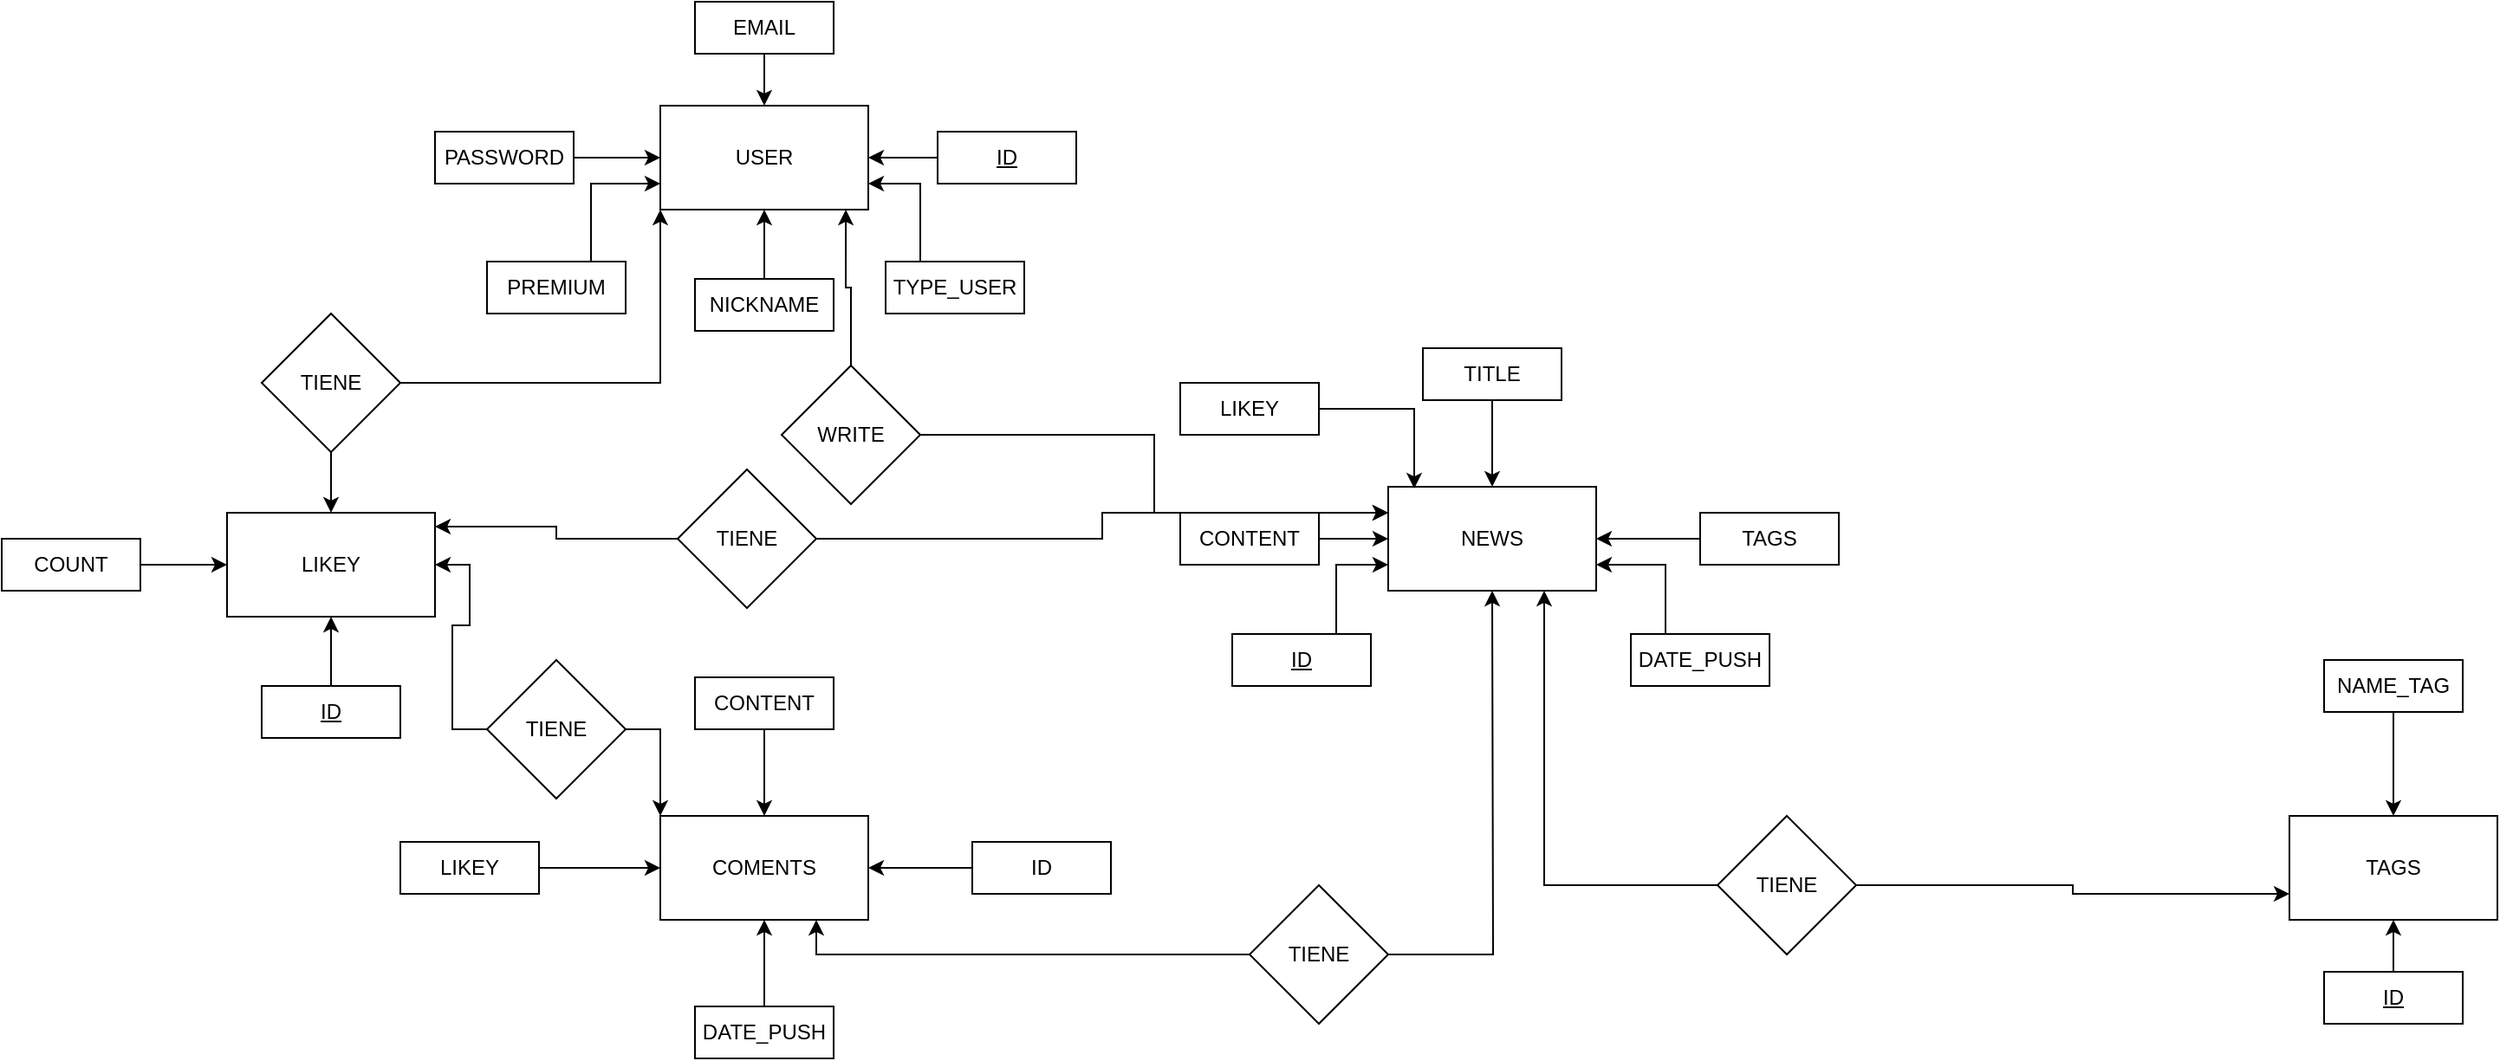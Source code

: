 <mxfile>
    <diagram id="yhc90L2GTYdnP2J1yWM_" name="ER">
        <mxGraphModel dx="1647" dy="1584" grid="1" gridSize="10" guides="1" tooltips="1" connect="1" arrows="1" fold="1" page="1" pageScale="1" pageWidth="827" pageHeight="1169" math="0" shadow="0">
            <root>
                <mxCell id="0"/>
                <mxCell id="1" parent="0"/>
                <mxCell id="2" value="NEWS" style="whiteSpace=wrap;html=1;" parent="1" vertex="1">
                    <mxGeometry x="360" y="190" width="120" height="60" as="geometry"/>
                </mxCell>
                <mxCell id="8" style="edgeStyle=orthogonalEdgeStyle;rounded=0;orthogonalLoop=1;jettySize=auto;html=1;entryX=0.5;entryY=0;entryDx=0;entryDy=0;" parent="1" source="3" target="2" edge="1">
                    <mxGeometry relative="1" as="geometry"/>
                </mxCell>
                <mxCell id="3" value="TITLE" style="whiteSpace=wrap;html=1;" parent="1" vertex="1">
                    <mxGeometry x="380" y="110" width="80" height="30" as="geometry"/>
                </mxCell>
                <mxCell id="6" style="edgeStyle=orthogonalEdgeStyle;rounded=0;orthogonalLoop=1;jettySize=auto;html=1;entryX=0;entryY=0.5;entryDx=0;entryDy=0;" parent="1" source="4" target="2" edge="1">
                    <mxGeometry relative="1" as="geometry"/>
                </mxCell>
                <mxCell id="4" value="CONTENT" style="whiteSpace=wrap;html=1;" parent="1" vertex="1">
                    <mxGeometry x="240" y="205" width="80" height="30" as="geometry"/>
                </mxCell>
                <mxCell id="7" style="edgeStyle=orthogonalEdgeStyle;rounded=0;orthogonalLoop=1;jettySize=auto;html=1;entryX=1;entryY=0.5;entryDx=0;entryDy=0;" parent="1" source="5" target="2" edge="1">
                    <mxGeometry relative="1" as="geometry"/>
                </mxCell>
                <mxCell id="5" value="TAGS" style="whiteSpace=wrap;html=1;" parent="1" vertex="1">
                    <mxGeometry x="540" y="205" width="80" height="30" as="geometry"/>
                </mxCell>
                <mxCell id="12" style="edgeStyle=orthogonalEdgeStyle;rounded=0;orthogonalLoop=1;jettySize=auto;html=1;entryX=1;entryY=0.75;entryDx=0;entryDy=0;exitX=0.25;exitY=0;exitDx=0;exitDy=0;" parent="1" source="11" target="2" edge="1">
                    <mxGeometry relative="1" as="geometry"/>
                </mxCell>
                <mxCell id="11" value="DATE_PUSH" style="whiteSpace=wrap;html=1;" parent="1" vertex="1">
                    <mxGeometry x="500" y="275" width="80" height="30" as="geometry"/>
                </mxCell>
                <mxCell id="14" style="edgeStyle=orthogonalEdgeStyle;rounded=0;orthogonalLoop=1;jettySize=auto;html=1;exitX=0.75;exitY=0;exitDx=0;exitDy=0;entryX=0;entryY=0.75;entryDx=0;entryDy=0;" parent="1" source="13" target="2" edge="1">
                    <mxGeometry relative="1" as="geometry"/>
                </mxCell>
                <mxCell id="13" value="ID" style="whiteSpace=wrap;html=1;fontStyle=4" parent="1" vertex="1">
                    <mxGeometry x="270" y="275" width="80" height="30" as="geometry"/>
                </mxCell>
                <mxCell id="15" value="USER" style="whiteSpace=wrap;html=1;" parent="1" vertex="1">
                    <mxGeometry x="-60" y="-30" width="120" height="60" as="geometry"/>
                </mxCell>
                <mxCell id="22" style="edgeStyle=orthogonalEdgeStyle;rounded=0;orthogonalLoop=1;jettySize=auto;html=1;" parent="1" source="16" target="15" edge="1">
                    <mxGeometry relative="1" as="geometry"/>
                </mxCell>
                <mxCell id="16" value="ID" style="whiteSpace=wrap;html=1;fontStyle=4" parent="1" vertex="1">
                    <mxGeometry x="100" y="-15" width="80" height="30" as="geometry"/>
                </mxCell>
                <mxCell id="24" style="edgeStyle=orthogonalEdgeStyle;rounded=0;orthogonalLoop=1;jettySize=auto;html=1;entryX=0.5;entryY=1;entryDx=0;entryDy=0;" parent="1" source="18" target="15" edge="1">
                    <mxGeometry relative="1" as="geometry"/>
                </mxCell>
                <mxCell id="18" value="NICKNAME" style="whiteSpace=wrap;html=1;" parent="1" vertex="1">
                    <mxGeometry x="-40" y="70" width="80" height="30" as="geometry"/>
                </mxCell>
                <mxCell id="21" style="edgeStyle=orthogonalEdgeStyle;rounded=0;orthogonalLoop=1;jettySize=auto;html=1;entryX=0;entryY=0.5;entryDx=0;entryDy=0;" parent="1" source="19" target="15" edge="1">
                    <mxGeometry relative="1" as="geometry"/>
                </mxCell>
                <mxCell id="19" value="PASSWORD" style="whiteSpace=wrap;html=1;" parent="1" vertex="1">
                    <mxGeometry x="-190" y="-15" width="80" height="30" as="geometry"/>
                </mxCell>
                <mxCell id="23" style="edgeStyle=orthogonalEdgeStyle;rounded=0;orthogonalLoop=1;jettySize=auto;html=1;" parent="1" source="20" target="15" edge="1">
                    <mxGeometry relative="1" as="geometry"/>
                </mxCell>
                <mxCell id="20" value="EMAIL" style="whiteSpace=wrap;html=1;" parent="1" vertex="1">
                    <mxGeometry x="-40" y="-90" width="80" height="30" as="geometry"/>
                </mxCell>
                <mxCell id="28" style="edgeStyle=orthogonalEdgeStyle;rounded=0;orthogonalLoop=1;jettySize=auto;html=1;entryX=1;entryY=0.75;entryDx=0;entryDy=0;exitX=0.25;exitY=0;exitDx=0;exitDy=0;" parent="1" source="25" target="15" edge="1">
                    <mxGeometry relative="1" as="geometry"/>
                </mxCell>
                <mxCell id="25" value="TYPE_USER" style="whiteSpace=wrap;html=1;fontStyle=0" parent="1" vertex="1">
                    <mxGeometry x="70" y="60" width="80" height="30" as="geometry"/>
                </mxCell>
                <mxCell id="27" style="edgeStyle=orthogonalEdgeStyle;rounded=0;orthogonalLoop=1;jettySize=auto;html=1;entryX=0;entryY=0.75;entryDx=0;entryDy=0;exitX=0.75;exitY=0;exitDx=0;exitDy=0;" parent="1" source="26" target="15" edge="1">
                    <mxGeometry relative="1" as="geometry"/>
                </mxCell>
                <mxCell id="26" value="PREMIUM" style="whiteSpace=wrap;html=1;fontStyle=0" parent="1" vertex="1">
                    <mxGeometry x="-160" y="60" width="80" height="30" as="geometry"/>
                </mxCell>
                <mxCell id="29" value="COMENTS" style="whiteSpace=wrap;html=1;" parent="1" vertex="1">
                    <mxGeometry x="-60" y="380" width="120" height="60" as="geometry"/>
                </mxCell>
                <mxCell id="37" style="edgeStyle=orthogonalEdgeStyle;rounded=0;orthogonalLoop=1;jettySize=auto;html=1;entryX=0.5;entryY=0;entryDx=0;entryDy=0;" parent="1" source="30" target="29" edge="1">
                    <mxGeometry relative="1" as="geometry"/>
                </mxCell>
                <mxCell id="30" value="CONTENT" style="whiteSpace=wrap;html=1;" parent="1" vertex="1">
                    <mxGeometry x="-40" y="300" width="80" height="30" as="geometry"/>
                </mxCell>
                <mxCell id="32" style="edgeStyle=orthogonalEdgeStyle;rounded=0;orthogonalLoop=1;jettySize=auto;html=1;" parent="1" source="31" target="29" edge="1">
                    <mxGeometry relative="1" as="geometry"/>
                </mxCell>
                <mxCell id="31" value="ID" style="whiteSpace=wrap;html=1;" parent="1" vertex="1">
                    <mxGeometry x="120" y="395" width="80" height="30" as="geometry"/>
                </mxCell>
                <mxCell id="34" style="edgeStyle=orthogonalEdgeStyle;rounded=0;orthogonalLoop=1;jettySize=auto;html=1;entryX=0;entryY=0.5;entryDx=0;entryDy=0;" parent="1" source="33" target="29" edge="1">
                    <mxGeometry relative="1" as="geometry"/>
                </mxCell>
                <mxCell id="33" value="LIKEY" style="whiteSpace=wrap;html=1;" parent="1" vertex="1">
                    <mxGeometry x="-210" y="395" width="80" height="30" as="geometry"/>
                </mxCell>
                <mxCell id="36" style="edgeStyle=orthogonalEdgeStyle;rounded=0;orthogonalLoop=1;jettySize=auto;html=1;" parent="1" source="35" target="29" edge="1">
                    <mxGeometry relative="1" as="geometry"/>
                </mxCell>
                <mxCell id="35" value="DATE_PUSH" style="whiteSpace=wrap;html=1;" parent="1" vertex="1">
                    <mxGeometry x="-40" y="490" width="80" height="30" as="geometry"/>
                </mxCell>
                <mxCell id="97" style="edgeStyle=orthogonalEdgeStyle;rounded=0;orthogonalLoop=1;jettySize=auto;html=1;entryX=0.125;entryY=0.017;entryDx=0;entryDy=0;entryPerimeter=0;" parent="1" source="94" target="2" edge="1">
                    <mxGeometry relative="1" as="geometry"/>
                </mxCell>
                <mxCell id="94" value="LIKEY" style="whiteSpace=wrap;html=1;" parent="1" vertex="1">
                    <mxGeometry x="240" y="130" width="80" height="30" as="geometry"/>
                </mxCell>
                <mxCell id="98" value="LIKEY" style="whiteSpace=wrap;html=1;" parent="1" vertex="1">
                    <mxGeometry x="-310" y="205" width="120" height="60" as="geometry"/>
                </mxCell>
                <mxCell id="qm84VQ6E1V5qBoJsZY88-99" style="edgeStyle=orthogonalEdgeStyle;rounded=0;orthogonalLoop=1;jettySize=auto;html=1;entryX=0;entryY=0.5;entryDx=0;entryDy=0;" parent="1" source="qm84VQ6E1V5qBoJsZY88-98" target="98" edge="1">
                    <mxGeometry relative="1" as="geometry"/>
                </mxCell>
                <mxCell id="qm84VQ6E1V5qBoJsZY88-98" value="COUNT" style="whiteSpace=wrap;html=1;" parent="1" vertex="1">
                    <mxGeometry x="-440" y="220" width="80" height="30" as="geometry"/>
                </mxCell>
                <mxCell id="qm84VQ6E1V5qBoJsZY88-101" style="edgeStyle=orthogonalEdgeStyle;rounded=0;orthogonalLoop=1;jettySize=auto;html=1;entryX=0.5;entryY=1;entryDx=0;entryDy=0;" parent="1" source="qm84VQ6E1V5qBoJsZY88-100" target="98" edge="1">
                    <mxGeometry relative="1" as="geometry"/>
                </mxCell>
                <mxCell id="qm84VQ6E1V5qBoJsZY88-100" value="ID" style="whiteSpace=wrap;html=1;fontStyle=4" parent="1" vertex="1">
                    <mxGeometry x="-290" y="305" width="80" height="30" as="geometry"/>
                </mxCell>
                <mxCell id="qm84VQ6E1V5qBoJsZY88-103" style="edgeStyle=orthogonalEdgeStyle;rounded=0;orthogonalLoop=1;jettySize=auto;html=1;entryX=1;entryY=0.5;entryDx=0;entryDy=0;" parent="1" source="qm84VQ6E1V5qBoJsZY88-102" target="98" edge="1">
                    <mxGeometry relative="1" as="geometry"/>
                </mxCell>
                <mxCell id="qm84VQ6E1V5qBoJsZY88-104" style="edgeStyle=orthogonalEdgeStyle;rounded=0;orthogonalLoop=1;jettySize=auto;html=1;entryX=0;entryY=0;entryDx=0;entryDy=0;" parent="1" source="qm84VQ6E1V5qBoJsZY88-102" target="29" edge="1">
                    <mxGeometry relative="1" as="geometry"/>
                </mxCell>
                <mxCell id="qm84VQ6E1V5qBoJsZY88-102" value="TIENE" style="rhombus;whiteSpace=wrap;html=1;" parent="1" vertex="1">
                    <mxGeometry x="-160" y="290" width="80" height="80" as="geometry"/>
                </mxCell>
                <mxCell id="qm84VQ6E1V5qBoJsZY88-107" style="edgeStyle=orthogonalEdgeStyle;rounded=0;orthogonalLoop=1;jettySize=auto;html=1;entryX=0.892;entryY=1;entryDx=0;entryDy=0;entryPerimeter=0;" parent="1" source="qm84VQ6E1V5qBoJsZY88-106" target="15" edge="1">
                    <mxGeometry relative="1" as="geometry"/>
                </mxCell>
                <mxCell id="qm84VQ6E1V5qBoJsZY88-108" style="edgeStyle=orthogonalEdgeStyle;rounded=0;orthogonalLoop=1;jettySize=auto;html=1;entryX=0;entryY=0.25;entryDx=0;entryDy=0;" parent="1" source="qm84VQ6E1V5qBoJsZY88-106" target="2" edge="1">
                    <mxGeometry relative="1" as="geometry"/>
                </mxCell>
                <mxCell id="qm84VQ6E1V5qBoJsZY88-106" value="WRITE" style="rhombus;whiteSpace=wrap;html=1;" parent="1" vertex="1">
                    <mxGeometry x="10" y="120" width="80" height="80" as="geometry"/>
                </mxCell>
                <mxCell id="qm84VQ6E1V5qBoJsZY88-109" value="TAGS" style="whiteSpace=wrap;html=1;" parent="1" vertex="1">
                    <mxGeometry x="880" y="380" width="120" height="60" as="geometry"/>
                </mxCell>
                <mxCell id="qm84VQ6E1V5qBoJsZY88-113" style="edgeStyle=orthogonalEdgeStyle;rounded=0;orthogonalLoop=1;jettySize=auto;html=1;entryX=0.5;entryY=0;entryDx=0;entryDy=0;" parent="1" source="qm84VQ6E1V5qBoJsZY88-110" target="qm84VQ6E1V5qBoJsZY88-109" edge="1">
                    <mxGeometry relative="1" as="geometry"/>
                </mxCell>
                <mxCell id="qm84VQ6E1V5qBoJsZY88-110" value="NAME_TAG" style="whiteSpace=wrap;html=1;" parent="1" vertex="1">
                    <mxGeometry x="900" y="290" width="80" height="30" as="geometry"/>
                </mxCell>
                <mxCell id="qm84VQ6E1V5qBoJsZY88-112" style="edgeStyle=orthogonalEdgeStyle;rounded=0;orthogonalLoop=1;jettySize=auto;html=1;" parent="1" source="qm84VQ6E1V5qBoJsZY88-111" target="qm84VQ6E1V5qBoJsZY88-109" edge="1">
                    <mxGeometry relative="1" as="geometry"/>
                </mxCell>
                <mxCell id="qm84VQ6E1V5qBoJsZY88-111" value="ID" style="whiteSpace=wrap;html=1;fontStyle=4" parent="1" vertex="1">
                    <mxGeometry x="900" y="470" width="80" height="30" as="geometry"/>
                </mxCell>
                <mxCell id="qm84VQ6E1V5qBoJsZY88-116" style="edgeStyle=orthogonalEdgeStyle;rounded=0;orthogonalLoop=1;jettySize=auto;html=1;entryX=0;entryY=0.75;entryDx=0;entryDy=0;" parent="1" source="qm84VQ6E1V5qBoJsZY88-115" target="qm84VQ6E1V5qBoJsZY88-109" edge="1">
                    <mxGeometry relative="1" as="geometry"/>
                </mxCell>
                <mxCell id="qm84VQ6E1V5qBoJsZY88-117" style="edgeStyle=orthogonalEdgeStyle;rounded=0;orthogonalLoop=1;jettySize=auto;html=1;entryX=0.75;entryY=1;entryDx=0;entryDy=0;" parent="1" source="qm84VQ6E1V5qBoJsZY88-115" target="2" edge="1">
                    <mxGeometry relative="1" as="geometry">
                        <mxPoint x="430" y="240" as="targetPoint"/>
                    </mxGeometry>
                </mxCell>
                <mxCell id="qm84VQ6E1V5qBoJsZY88-115" value="TIENE" style="rhombus;whiteSpace=wrap;html=1;" parent="1" vertex="1">
                    <mxGeometry x="550" y="380" width="80" height="80" as="geometry"/>
                </mxCell>
                <mxCell id="qm84VQ6E1V5qBoJsZY88-119" style="edgeStyle=orthogonalEdgeStyle;rounded=0;orthogonalLoop=1;jettySize=auto;html=1;entryX=0.75;entryY=1;entryDx=0;entryDy=0;" parent="1" source="qm84VQ6E1V5qBoJsZY88-118" target="29" edge="1">
                    <mxGeometry relative="1" as="geometry"/>
                </mxCell>
                <mxCell id="qm84VQ6E1V5qBoJsZY88-120" style="edgeStyle=orthogonalEdgeStyle;rounded=0;orthogonalLoop=1;jettySize=auto;html=1;" parent="1" source="qm84VQ6E1V5qBoJsZY88-118" edge="1">
                    <mxGeometry relative="1" as="geometry">
                        <mxPoint x="420" y="250" as="targetPoint"/>
                    </mxGeometry>
                </mxCell>
                <mxCell id="qm84VQ6E1V5qBoJsZY88-118" value="TIENE" style="rhombus;whiteSpace=wrap;html=1;" parent="1" vertex="1">
                    <mxGeometry x="280" y="420" width="80" height="80" as="geometry"/>
                </mxCell>
                <mxCell id="qm84VQ6E1V5qBoJsZY88-124" style="edgeStyle=orthogonalEdgeStyle;rounded=0;orthogonalLoop=1;jettySize=auto;html=1;entryX=1;entryY=0.133;entryDx=0;entryDy=0;entryPerimeter=0;" parent="1" source="qm84VQ6E1V5qBoJsZY88-122" target="98" edge="1">
                    <mxGeometry relative="1" as="geometry"/>
                </mxCell>
                <mxCell id="qm84VQ6E1V5qBoJsZY88-125" style="edgeStyle=orthogonalEdgeStyle;rounded=0;orthogonalLoop=1;jettySize=auto;html=1;entryX=0;entryY=0.25;entryDx=0;entryDy=0;" parent="1" source="qm84VQ6E1V5qBoJsZY88-122" target="2" edge="1">
                    <mxGeometry relative="1" as="geometry"/>
                </mxCell>
                <mxCell id="qm84VQ6E1V5qBoJsZY88-122" value="TIENE" style="rhombus;whiteSpace=wrap;html=1;" parent="1" vertex="1">
                    <mxGeometry x="-50" y="180" width="80" height="80" as="geometry"/>
                </mxCell>
                <mxCell id="100" style="edgeStyle=orthogonalEdgeStyle;rounded=0;orthogonalLoop=1;jettySize=auto;html=1;entryX=0;entryY=1;entryDx=0;entryDy=0;" edge="1" parent="1" source="99" target="15">
                    <mxGeometry relative="1" as="geometry"/>
                </mxCell>
                <mxCell id="101" style="edgeStyle=orthogonalEdgeStyle;rounded=0;orthogonalLoop=1;jettySize=auto;html=1;" edge="1" parent="1" source="99" target="98">
                    <mxGeometry relative="1" as="geometry"/>
                </mxCell>
                <mxCell id="99" value="TIENE" style="rhombus;whiteSpace=wrap;html=1;" vertex="1" parent="1">
                    <mxGeometry x="-290" y="90" width="80" height="80" as="geometry"/>
                </mxCell>
            </root>
        </mxGraphModel>
    </diagram>
    <diagram id="ZZ1uJEQ9J8bM9eJgtkn4" name="FISICO">
        <mxGraphModel dx="820" dy="415" grid="1" gridSize="10" guides="1" tooltips="1" connect="1" arrows="1" fold="1" page="1" pageScale="1" pageWidth="827" pageHeight="1169" math="0" shadow="0">
            <root>
                <mxCell id="Qc9YcRfktTb7pwFlO9FD-0"/>
                <mxCell id="Qc9YcRfktTb7pwFlO9FD-1" parent="Qc9YcRfktTb7pwFlO9FD-0"/>
                <mxCell id="acm8UD5fFb0Railk5XZh-0" value="NEWS" style="shape=table;startSize=30;container=1;collapsible=1;childLayout=tableLayout;fixedRows=1;rowLines=0;fontStyle=1;align=center;resizeLast=1;" vertex="1" parent="Qc9YcRfktTb7pwFlO9FD-1">
                    <mxGeometry x="630" y="370" width="410" height="230" as="geometry"/>
                </mxCell>
                <mxCell id="acm8UD5fFb0Railk5XZh-1" value="" style="shape=partialRectangle;collapsible=0;dropTarget=0;pointerEvents=0;fillColor=none;top=0;left=0;bottom=1;right=0;points=[[0,0.5],[1,0.5]];portConstraint=eastwest;" vertex="1" parent="acm8UD5fFb0Railk5XZh-0">
                    <mxGeometry y="30" width="410" height="30" as="geometry"/>
                </mxCell>
                <mxCell id="acm8UD5fFb0Railk5XZh-2" value="INTEGER PK" style="shape=partialRectangle;connectable=0;fillColor=none;top=0;left=0;bottom=0;right=0;fontStyle=1;overflow=hidden;" vertex="1" parent="acm8UD5fFb0Railk5XZh-1">
                    <mxGeometry width="270" height="30" as="geometry"/>
                </mxCell>
                <mxCell id="acm8UD5fFb0Railk5XZh-3" value="UniqueID" style="shape=partialRectangle;connectable=0;fillColor=none;top=0;left=0;bottom=0;right=0;align=left;spacingLeft=6;fontStyle=5;overflow=hidden;" vertex="1" parent="acm8UD5fFb0Railk5XZh-1">
                    <mxGeometry x="270" width="140" height="30" as="geometry"/>
                </mxCell>
                <mxCell id="acm8UD5fFb0Railk5XZh-4" value="" style="shape=partialRectangle;collapsible=0;dropTarget=0;pointerEvents=0;fillColor=none;top=0;left=0;bottom=0;right=0;points=[[0,0.5],[1,0.5]];portConstraint=eastwest;" vertex="1" parent="acm8UD5fFb0Railk5XZh-0">
                    <mxGeometry y="60" width="410" height="30" as="geometry"/>
                </mxCell>
                <mxCell id="acm8UD5fFb0Railk5XZh-5" value="VARCHAR(150) NN" style="shape=partialRectangle;connectable=0;fillColor=none;top=0;left=0;bottom=0;right=0;editable=1;overflow=hidden;" vertex="1" parent="acm8UD5fFb0Railk5XZh-4">
                    <mxGeometry width="270" height="30" as="geometry"/>
                </mxCell>
                <mxCell id="acm8UD5fFb0Railk5XZh-6" value="TITLE" style="shape=partialRectangle;connectable=0;fillColor=none;top=0;left=0;bottom=0;right=0;align=left;spacingLeft=6;overflow=hidden;" vertex="1" parent="acm8UD5fFb0Railk5XZh-4">
                    <mxGeometry x="270" width="140" height="30" as="geometry"/>
                </mxCell>
                <mxCell id="acm8UD5fFb0Railk5XZh-7" value="" style="shape=partialRectangle;collapsible=0;dropTarget=0;pointerEvents=0;fillColor=none;top=0;left=0;bottom=0;right=0;points=[[0,0.5],[1,0.5]];portConstraint=eastwest;" vertex="1" parent="acm8UD5fFb0Railk5XZh-0">
                    <mxGeometry y="90" width="410" height="30" as="geometry"/>
                </mxCell>
                <mxCell id="acm8UD5fFb0Railk5XZh-8" value="TIMESTAMP" style="shape=partialRectangle;connectable=0;fillColor=none;top=0;left=0;bottom=0;right=0;editable=1;overflow=hidden;" vertex="1" parent="acm8UD5fFb0Railk5XZh-7">
                    <mxGeometry width="270" height="30" as="geometry"/>
                </mxCell>
                <mxCell id="acm8UD5fFb0Railk5XZh-9" value="DATA_PUSH" style="shape=partialRectangle;connectable=0;fillColor=none;top=0;left=0;bottom=0;right=0;align=left;spacingLeft=6;overflow=hidden;" vertex="1" parent="acm8UD5fFb0Railk5XZh-7">
                    <mxGeometry x="270" width="140" height="30" as="geometry"/>
                </mxCell>
                <mxCell id="acm8UD5fFb0Railk5XZh-10" value="" style="shape=partialRectangle;collapsible=0;dropTarget=0;pointerEvents=0;fillColor=none;top=0;left=0;bottom=0;right=0;points=[[0,0.5],[1,0.5]];portConstraint=eastwest;" vertex="1" parent="acm8UD5fFb0Railk5XZh-0">
                    <mxGeometry y="120" width="410" height="30" as="geometry"/>
                </mxCell>
                <mxCell id="acm8UD5fFb0Railk5XZh-11" value="TEXT NN" style="shape=partialRectangle;connectable=0;fillColor=none;top=0;left=0;bottom=0;right=0;editable=1;overflow=hidden;" vertex="1" parent="acm8UD5fFb0Railk5XZh-10">
                    <mxGeometry width="270" height="30" as="geometry"/>
                </mxCell>
                <mxCell id="acm8UD5fFb0Railk5XZh-12" value="CONTENT" style="shape=partialRectangle;connectable=0;fillColor=none;top=0;left=0;bottom=0;right=0;align=left;spacingLeft=6;overflow=hidden;" vertex="1" parent="acm8UD5fFb0Railk5XZh-10">
                    <mxGeometry x="270" width="140" height="30" as="geometry"/>
                </mxCell>
                <mxCell id="acm8UD5fFb0Railk5XZh-16" value="" style="shape=partialRectangle;collapsible=0;dropTarget=0;pointerEvents=0;fillColor=none;top=0;left=0;bottom=0;right=0;points=[[0,0.5],[1,0.5]];portConstraint=eastwest;" vertex="1" parent="acm8UD5fFb0Railk5XZh-0">
                    <mxGeometry y="150" width="410" height="30" as="geometry"/>
                </mxCell>
                <mxCell id="acm8UD5fFb0Railk5XZh-17" value="INTEGER FK" style="shape=partialRectangle;connectable=0;fillColor=none;top=0;left=0;bottom=0;right=0;editable=1;overflow=hidden;" vertex="1" parent="acm8UD5fFb0Railk5XZh-16">
                    <mxGeometry width="270" height="30" as="geometry"/>
                </mxCell>
                <mxCell id="acm8UD5fFb0Railk5XZh-18" value="USER_ID" style="shape=partialRectangle;connectable=0;fillColor=none;top=0;left=0;bottom=0;right=0;align=left;spacingLeft=6;overflow=hidden;" vertex="1" parent="acm8UD5fFb0Railk5XZh-16">
                    <mxGeometry x="270" width="140" height="30" as="geometry"/>
                </mxCell>
                <mxCell id="acm8UD5fFb0Railk5XZh-19" value="" style="shape=partialRectangle;collapsible=0;dropTarget=0;pointerEvents=0;fillColor=none;top=0;left=0;bottom=0;right=0;points=[[0,0.5],[1,0.5]];portConstraint=eastwest;" vertex="1" parent="acm8UD5fFb0Railk5XZh-0">
                    <mxGeometry y="180" width="410" height="30" as="geometry"/>
                </mxCell>
                <mxCell id="acm8UD5fFb0Railk5XZh-20" value="INTEGER FK" style="shape=partialRectangle;connectable=0;fillColor=none;top=0;left=0;bottom=0;right=0;editable=1;overflow=hidden;" vertex="1" parent="acm8UD5fFb0Railk5XZh-19">
                    <mxGeometry width="270" height="30" as="geometry"/>
                </mxCell>
                <mxCell id="acm8UD5fFb0Railk5XZh-21" value="CATEGORY_ID" style="shape=partialRectangle;connectable=0;fillColor=none;top=0;left=0;bottom=0;right=0;align=left;spacingLeft=6;overflow=hidden;" vertex="1" parent="acm8UD5fFb0Railk5XZh-19">
                    <mxGeometry x="270" width="140" height="30" as="geometry"/>
                </mxCell>
                <mxCell id="acm8UD5fFb0Railk5XZh-22" value="User" style="shape=table;startSize=30;container=1;collapsible=1;childLayout=tableLayout;fixedRows=1;rowLines=0;fontStyle=1;align=center;resizeLast=1;" vertex="1" parent="Qc9YcRfktTb7pwFlO9FD-1">
                    <mxGeometry x="30" y="10" width="340" height="200" as="geometry"/>
                </mxCell>
                <mxCell id="acm8UD5fFb0Railk5XZh-23" value="" style="shape=partialRectangle;collapsible=0;dropTarget=0;pointerEvents=0;fillColor=none;top=0;left=0;bottom=1;right=0;points=[[0,0.5],[1,0.5]];portConstraint=eastwest;" vertex="1" parent="acm8UD5fFb0Railk5XZh-22">
                    <mxGeometry y="30" width="340" height="30" as="geometry"/>
                </mxCell>
                <mxCell id="acm8UD5fFb0Railk5XZh-24" value="INTEGER PK" style="shape=partialRectangle;connectable=0;fillColor=none;top=0;left=0;bottom=0;right=0;fontStyle=1;overflow=hidden;" vertex="1" parent="acm8UD5fFb0Railk5XZh-23">
                    <mxGeometry width="180" height="30" as="geometry"/>
                </mxCell>
                <mxCell id="acm8UD5fFb0Railk5XZh-25" value="UniqueID" style="shape=partialRectangle;connectable=0;fillColor=none;top=0;left=0;bottom=0;right=0;align=left;spacingLeft=6;fontStyle=5;overflow=hidden;" vertex="1" parent="acm8UD5fFb0Railk5XZh-23">
                    <mxGeometry x="180" width="160" height="30" as="geometry"/>
                </mxCell>
                <mxCell id="acm8UD5fFb0Railk5XZh-26" value="" style="shape=partialRectangle;collapsible=0;dropTarget=0;pointerEvents=0;fillColor=none;top=0;left=0;bottom=0;right=0;points=[[0,0.5],[1,0.5]];portConstraint=eastwest;" vertex="1" parent="acm8UD5fFb0Railk5XZh-22">
                    <mxGeometry y="60" width="340" height="30" as="geometry"/>
                </mxCell>
                <mxCell id="acm8UD5fFb0Railk5XZh-27" value="VARCHAR(30) NN" style="shape=partialRectangle;connectable=0;fillColor=none;top=0;left=0;bottom=0;right=0;editable=1;overflow=hidden;" vertex="1" parent="acm8UD5fFb0Railk5XZh-26">
                    <mxGeometry width="180" height="30" as="geometry"/>
                </mxCell>
                <mxCell id="acm8UD5fFb0Railk5XZh-28" value="USER" style="shape=partialRectangle;connectable=0;fillColor=none;top=0;left=0;bottom=0;right=0;align=left;spacingLeft=6;overflow=hidden;" vertex="1" parent="acm8UD5fFb0Railk5XZh-26">
                    <mxGeometry x="180" width="160" height="30" as="geometry"/>
                </mxCell>
                <mxCell id="acm8UD5fFb0Railk5XZh-29" value="" style="shape=partialRectangle;collapsible=0;dropTarget=0;pointerEvents=0;fillColor=none;top=0;left=0;bottom=0;right=0;points=[[0,0.5],[1,0.5]];portConstraint=eastwest;" vertex="1" parent="acm8UD5fFb0Railk5XZh-22">
                    <mxGeometry y="90" width="340" height="30" as="geometry"/>
                </mxCell>
                <mxCell id="acm8UD5fFb0Railk5XZh-30" value="VARCHAR(32) NN" style="shape=partialRectangle;connectable=0;fillColor=none;top=0;left=0;bottom=0;right=0;editable=1;overflow=hidden;" vertex="1" parent="acm8UD5fFb0Railk5XZh-29">
                    <mxGeometry width="180" height="30" as="geometry"/>
                </mxCell>
                <mxCell id="acm8UD5fFb0Railk5XZh-31" value="PASSWORD" style="shape=partialRectangle;connectable=0;fillColor=none;top=0;left=0;bottom=0;right=0;align=left;spacingLeft=6;overflow=hidden;" vertex="1" parent="acm8UD5fFb0Railk5XZh-29">
                    <mxGeometry x="180" width="160" height="30" as="geometry"/>
                </mxCell>
                <mxCell id="acm8UD5fFb0Railk5XZh-32" value="" style="shape=partialRectangle;collapsible=0;dropTarget=0;pointerEvents=0;fillColor=none;top=0;left=0;bottom=0;right=0;points=[[0,0.5],[1,0.5]];portConstraint=eastwest;" vertex="1" parent="acm8UD5fFb0Railk5XZh-22">
                    <mxGeometry y="120" width="340" height="30" as="geometry"/>
                </mxCell>
                <mxCell id="acm8UD5fFb0Railk5XZh-33" value="BOOLEAN NN" style="shape=partialRectangle;connectable=0;fillColor=none;top=0;left=0;bottom=0;right=0;editable=1;overflow=hidden;" vertex="1" parent="acm8UD5fFb0Railk5XZh-32">
                    <mxGeometry width="180" height="30" as="geometry"/>
                </mxCell>
                <mxCell id="acm8UD5fFb0Railk5XZh-34" value="PREMIUM" style="shape=partialRectangle;connectable=0;fillColor=none;top=0;left=0;bottom=0;right=0;align=left;spacingLeft=6;overflow=hidden;" vertex="1" parent="acm8UD5fFb0Railk5XZh-32">
                    <mxGeometry x="180" width="160" height="30" as="geometry"/>
                </mxCell>
                <mxCell id="SoZS_Ypj2Ujz2oNsEW_a-0" value="" style="shape=partialRectangle;collapsible=0;dropTarget=0;pointerEvents=0;fillColor=none;top=0;left=0;bottom=0;right=0;points=[[0,0.5],[1,0.5]];portConstraint=eastwest;" vertex="1" parent="acm8UD5fFb0Railk5XZh-22">
                    <mxGeometry y="150" width="340" height="30" as="geometry"/>
                </mxCell>
                <mxCell id="SoZS_Ypj2Ujz2oNsEW_a-1" value="VARCHAR(12) NN" style="shape=partialRectangle;connectable=0;fillColor=none;top=0;left=0;bottom=0;right=0;editable=1;overflow=hidden;" vertex="1" parent="SoZS_Ypj2Ujz2oNsEW_a-0">
                    <mxGeometry width="180" height="30" as="geometry"/>
                </mxCell>
                <mxCell id="SoZS_Ypj2Ujz2oNsEW_a-2" value="TYPE_USER" style="shape=partialRectangle;connectable=0;fillColor=none;top=0;left=0;bottom=0;right=0;align=left;spacingLeft=6;overflow=hidden;" vertex="1" parent="SoZS_Ypj2Ujz2oNsEW_a-0">
                    <mxGeometry x="180" width="160" height="30" as="geometry"/>
                </mxCell>
                <mxCell id="txl5WUyXsL9kH7cGRl8g-1" value="" style="edgeStyle=entityRelationEdgeStyle;fontSize=12;html=1;endArrow=ERzeroToOne;startArrow=ERmandOne;exitX=0.994;exitY=0;exitDx=0;exitDy=0;exitPerimeter=0;entryX=0;entryY=0.5;entryDx=0;entryDy=0;" edge="1" parent="Qc9YcRfktTb7pwFlO9FD-1" source="acm8UD5fFb0Railk5XZh-32" target="acm8UD5fFb0Railk5XZh-4">
                    <mxGeometry width="100" height="100" relative="1" as="geometry">
                        <mxPoint x="390" y="310" as="sourcePoint"/>
                        <mxPoint x="490" y="210" as="targetPoint"/>
                    </mxGeometry>
                </mxCell>
            </root>
        </mxGraphModel>
    </diagram>
</mxfile>